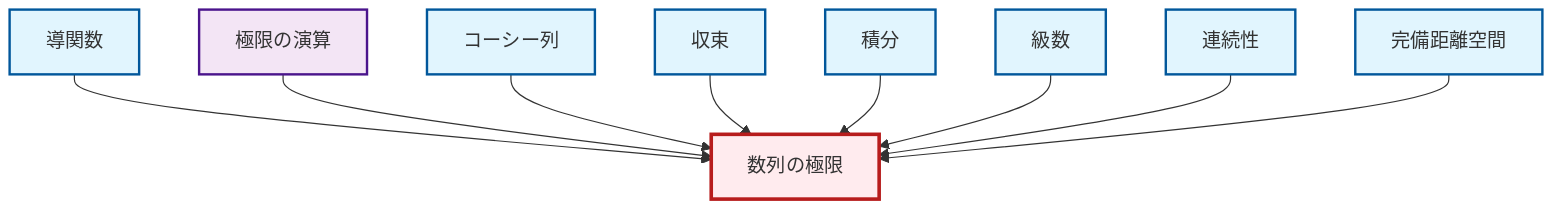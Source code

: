 graph TD
    classDef definition fill:#e1f5fe,stroke:#01579b,stroke-width:2px
    classDef theorem fill:#f3e5f5,stroke:#4a148c,stroke-width:2px
    classDef axiom fill:#fff3e0,stroke:#e65100,stroke-width:2px
    classDef example fill:#e8f5e9,stroke:#1b5e20,stroke-width:2px
    classDef current fill:#ffebee,stroke:#b71c1c,stroke-width:3px
    def-limit["数列の極限"]:::definition
    def-series["級数"]:::definition
    def-cauchy-sequence["コーシー列"]:::definition
    def-complete-metric-space["完備距離空間"]:::definition
    def-derivative["導関数"]:::definition
    thm-limit-arithmetic["極限の演算"]:::theorem
    def-convergence["収束"]:::definition
    def-integral["積分"]:::definition
    def-continuity["連続性"]:::definition
    def-derivative --> def-limit
    thm-limit-arithmetic --> def-limit
    def-cauchy-sequence --> def-limit
    def-convergence --> def-limit
    def-integral --> def-limit
    def-series --> def-limit
    def-continuity --> def-limit
    def-complete-metric-space --> def-limit
    class def-limit current